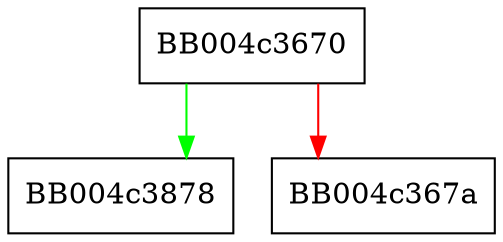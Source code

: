 digraph ossl_quic_frame_type_to_string {
  node [shape="box"];
  graph [splines=ortho];
  BB004c3670 -> BB004c3878 [color="green"];
  BB004c3670 -> BB004c367a [color="red"];
}